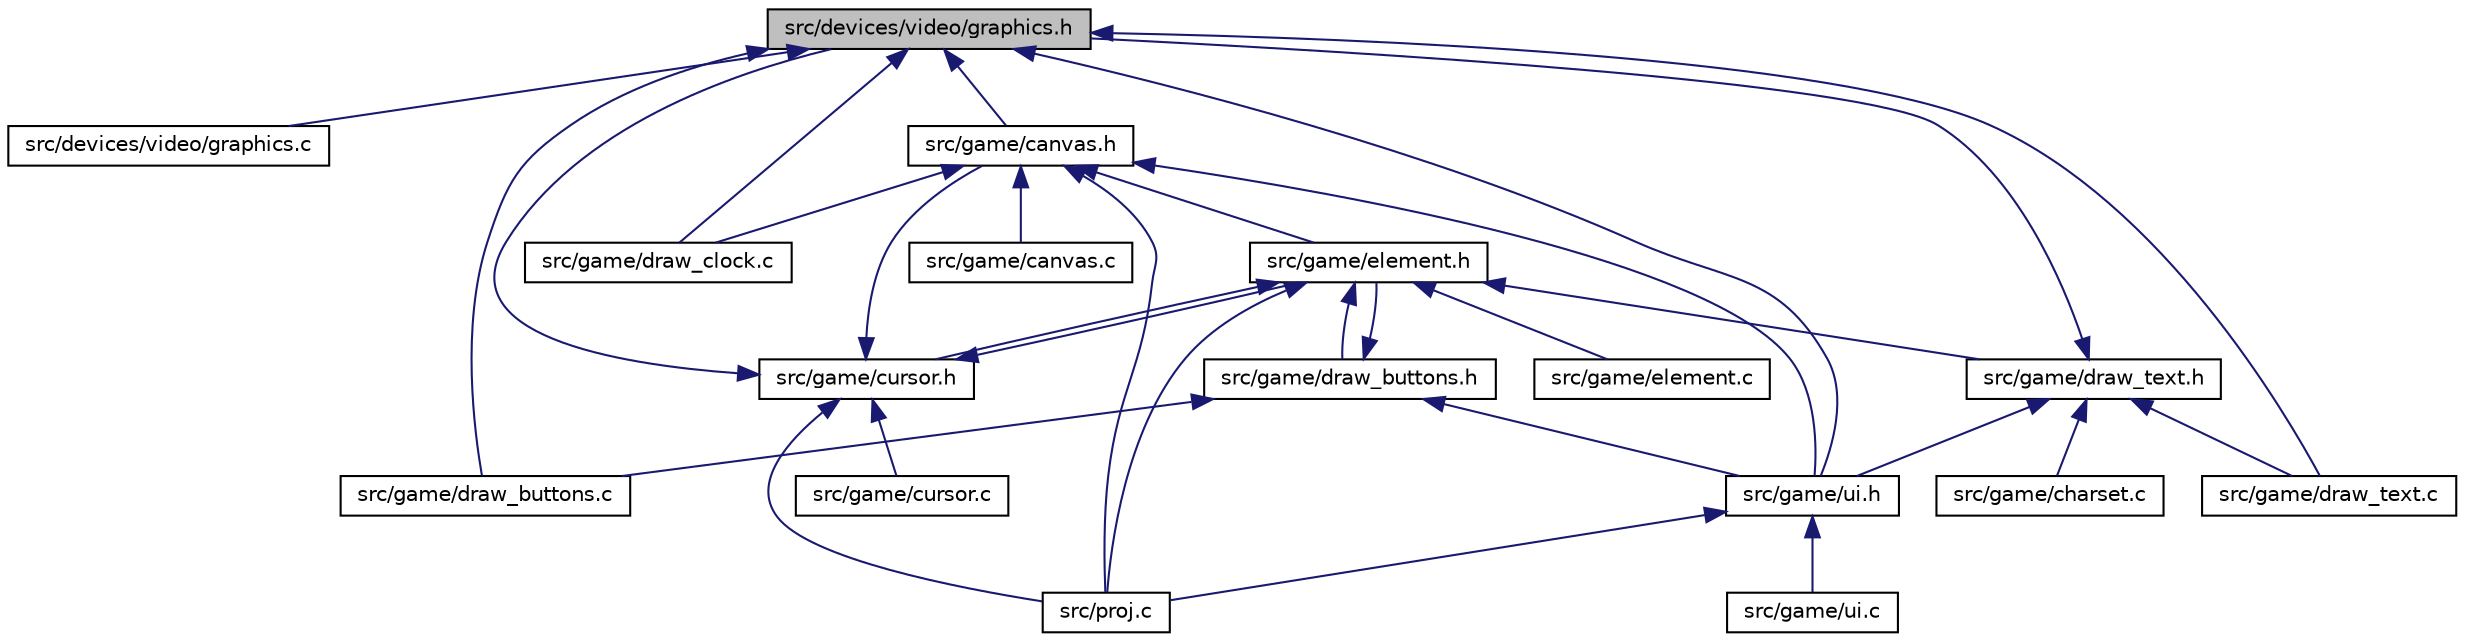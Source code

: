 digraph "src/devices/video/graphics.h"
{
 // LATEX_PDF_SIZE
  edge [fontname="Helvetica",fontsize="10",labelfontname="Helvetica",labelfontsize="10"];
  node [fontname="Helvetica",fontsize="10",shape=record];
  Node1 [label="src/devices/video/graphics.h",height=0.2,width=0.4,color="black", fillcolor="grey75", style="filled", fontcolor="black",tooltip=" "];
  Node1 -> Node2 [dir="back",color="midnightblue",fontsize="10",style="solid"];
  Node2 [label="src/devices/video/graphics.c",height=0.2,width=0.4,color="black", fillcolor="white", style="filled",URL="$graphics_8c.html",tooltip=" "];
  Node1 -> Node3 [dir="back",color="midnightblue",fontsize="10",style="solid"];
  Node3 [label="src/game/canvas.h",height=0.2,width=0.4,color="black", fillcolor="white", style="filled",URL="$canvas_8h.html",tooltip=" "];
  Node3 -> Node4 [dir="back",color="midnightblue",fontsize="10",style="solid"];
  Node4 [label="src/game/canvas.c",height=0.2,width=0.4,color="black", fillcolor="white", style="filled",URL="$canvas_8c.html",tooltip=" "];
  Node3 -> Node5 [dir="back",color="midnightblue",fontsize="10",style="solid"];
  Node5 [label="src/game/draw_clock.c",height=0.2,width=0.4,color="black", fillcolor="white", style="filled",URL="$draw__clock_8c.html",tooltip=" "];
  Node3 -> Node6 [dir="back",color="midnightblue",fontsize="10",style="solid"];
  Node6 [label="src/game/element.h",height=0.2,width=0.4,color="black", fillcolor="white", style="filled",URL="$element_8h.html",tooltip=" "];
  Node6 -> Node7 [dir="back",color="midnightblue",fontsize="10",style="solid"];
  Node7 [label="src/game/cursor.h",height=0.2,width=0.4,color="black", fillcolor="white", style="filled",URL="$cursor_8h.html",tooltip=" "];
  Node7 -> Node1 [dir="back",color="midnightblue",fontsize="10",style="solid"];
  Node7 -> Node3 [dir="back",color="midnightblue",fontsize="10",style="solid"];
  Node7 -> Node8 [dir="back",color="midnightblue",fontsize="10",style="solid"];
  Node8 [label="src/game/cursor.c",height=0.2,width=0.4,color="black", fillcolor="white", style="filled",URL="$cursor_8c.html",tooltip=" "];
  Node7 -> Node6 [dir="back",color="midnightblue",fontsize="10",style="solid"];
  Node7 -> Node9 [dir="back",color="midnightblue",fontsize="10",style="solid"];
  Node9 [label="src/proj.c",height=0.2,width=0.4,color="black", fillcolor="white", style="filled",URL="$proj_8c.html",tooltip=" "];
  Node6 -> Node10 [dir="back",color="midnightblue",fontsize="10",style="solid"];
  Node10 [label="src/game/draw_buttons.h",height=0.2,width=0.4,color="black", fillcolor="white", style="filled",URL="$draw__buttons_8h.html",tooltip=" "];
  Node10 -> Node11 [dir="back",color="midnightblue",fontsize="10",style="solid"];
  Node11 [label="src/game/draw_buttons.c",height=0.2,width=0.4,color="black", fillcolor="white", style="filled",URL="$draw__buttons_8c.html",tooltip=" "];
  Node10 -> Node6 [dir="back",color="midnightblue",fontsize="10",style="solid"];
  Node10 -> Node12 [dir="back",color="midnightblue",fontsize="10",style="solid"];
  Node12 [label="src/game/ui.h",height=0.2,width=0.4,color="black", fillcolor="white", style="filled",URL="$ui_8h.html",tooltip=" "];
  Node12 -> Node13 [dir="back",color="midnightblue",fontsize="10",style="solid"];
  Node13 [label="src/game/ui.c",height=0.2,width=0.4,color="black", fillcolor="white", style="filled",URL="$ui_8c.html",tooltip=" "];
  Node12 -> Node9 [dir="back",color="midnightblue",fontsize="10",style="solid"];
  Node6 -> Node14 [dir="back",color="midnightblue",fontsize="10",style="solid"];
  Node14 [label="src/game/draw_text.h",height=0.2,width=0.4,color="black", fillcolor="white", style="filled",URL="$draw__text_8h.html",tooltip=" "];
  Node14 -> Node1 [dir="back",color="midnightblue",fontsize="10",style="solid"];
  Node14 -> Node15 [dir="back",color="midnightblue",fontsize="10",style="solid"];
  Node15 [label="src/game/charset.c",height=0.2,width=0.4,color="black", fillcolor="white", style="filled",URL="$charset_8c.html",tooltip=" "];
  Node14 -> Node16 [dir="back",color="midnightblue",fontsize="10",style="solid"];
  Node16 [label="src/game/draw_text.c",height=0.2,width=0.4,color="black", fillcolor="white", style="filled",URL="$draw__text_8c.html",tooltip=" "];
  Node14 -> Node12 [dir="back",color="midnightblue",fontsize="10",style="solid"];
  Node6 -> Node17 [dir="back",color="midnightblue",fontsize="10",style="solid"];
  Node17 [label="src/game/element.c",height=0.2,width=0.4,color="black", fillcolor="white", style="filled",URL="$element_8c.html",tooltip=" "];
  Node6 -> Node9 [dir="back",color="midnightblue",fontsize="10",style="solid"];
  Node3 -> Node12 [dir="back",color="midnightblue",fontsize="10",style="solid"];
  Node3 -> Node9 [dir="back",color="midnightblue",fontsize="10",style="solid"];
  Node1 -> Node11 [dir="back",color="midnightblue",fontsize="10",style="solid"];
  Node1 -> Node5 [dir="back",color="midnightblue",fontsize="10",style="solid"];
  Node1 -> Node16 [dir="back",color="midnightblue",fontsize="10",style="solid"];
  Node1 -> Node12 [dir="back",color="midnightblue",fontsize="10",style="solid"];
}
